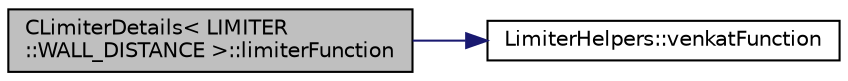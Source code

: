 digraph "CLimiterDetails&lt; LIMITER::WALL_DISTANCE &gt;::limiterFunction"
{
 // LATEX_PDF_SIZE
  edge [fontname="Helvetica",fontsize="10",labelfontname="Helvetica",labelfontsize="10"];
  node [fontname="Helvetica",fontsize="10",shape=record];
  rankdir="LR";
  Node1 [label="CLimiterDetails\< LIMITER\l::WALL_DISTANCE \>::limiterFunction",height=0.2,width=0.4,color="black", fillcolor="grey75", style="filled", fontcolor="black",tooltip="Smooth function that disables limiting in smooth regions."];
  Node1 -> Node2 [color="midnightblue",fontsize="10",style="solid",fontname="Helvetica"];
  Node2 [label="LimiterHelpers::venkatFunction",height=0.2,width=0.4,color="black", fillcolor="white", style="filled",URL="$structLimiterHelpers.html#a7cd66636d32eddd270dc1dac4b1cd5b2",tooltip=" "];
}
